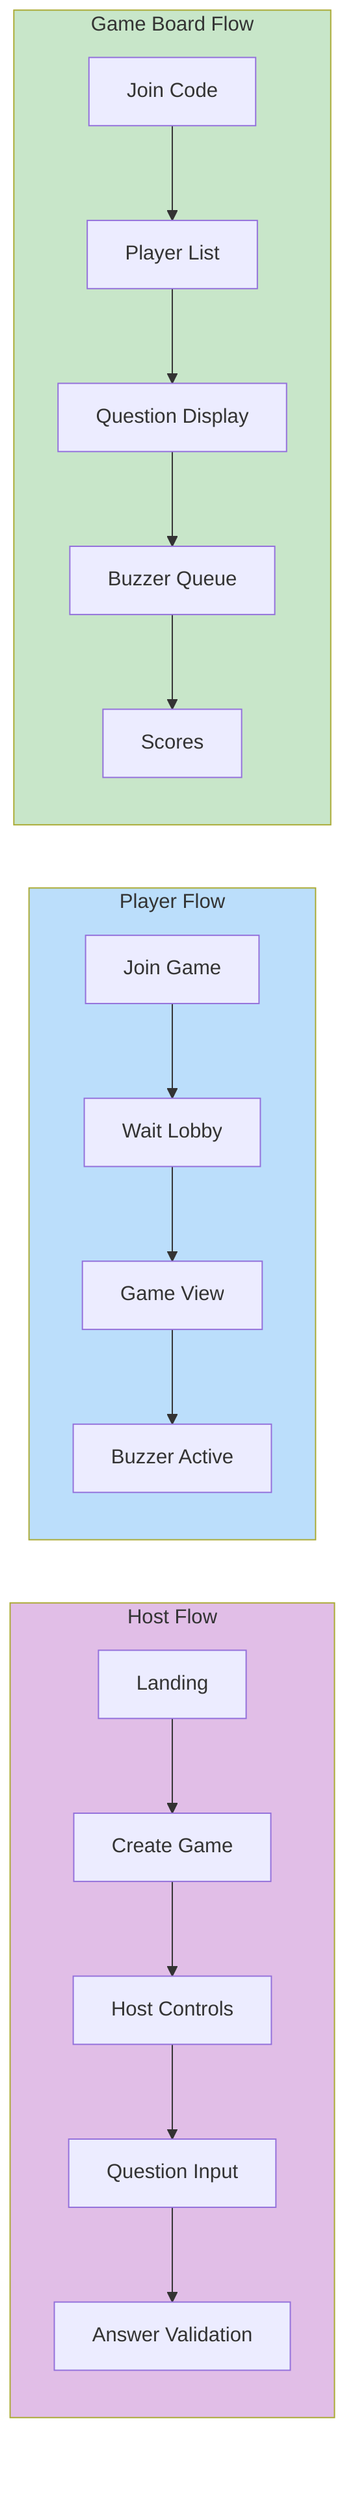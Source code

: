 flowchart LR
    subgraph Host["Host Flow"]
        direction TB
        H1[Landing] --> H2[Create Game]
        H2 --> H3[Host Controls]
        H3 --> H4[Question Input]
        H4 --> H5[Answer Validation]
    end

    subgraph Player["Player Flow"]
        direction TB
        P1[Join Game] --> P2[Wait Lobby]
        P2 --> P3[Game View]
        P3 --> P4[Buzzer Active]
    end

    subgraph Board["Game Board Flow"]
        direction TB
        B1[Join Code] --> B2[Player List]
        B2 --> B3[Question Display]
        B3 --> B4[Buzzer Queue]
        B4 --> B5[Scores]
    end

    style Host fill:#e1bee7
    style Player fill:#bbdefb
    style Board fill:#c8e6c9
